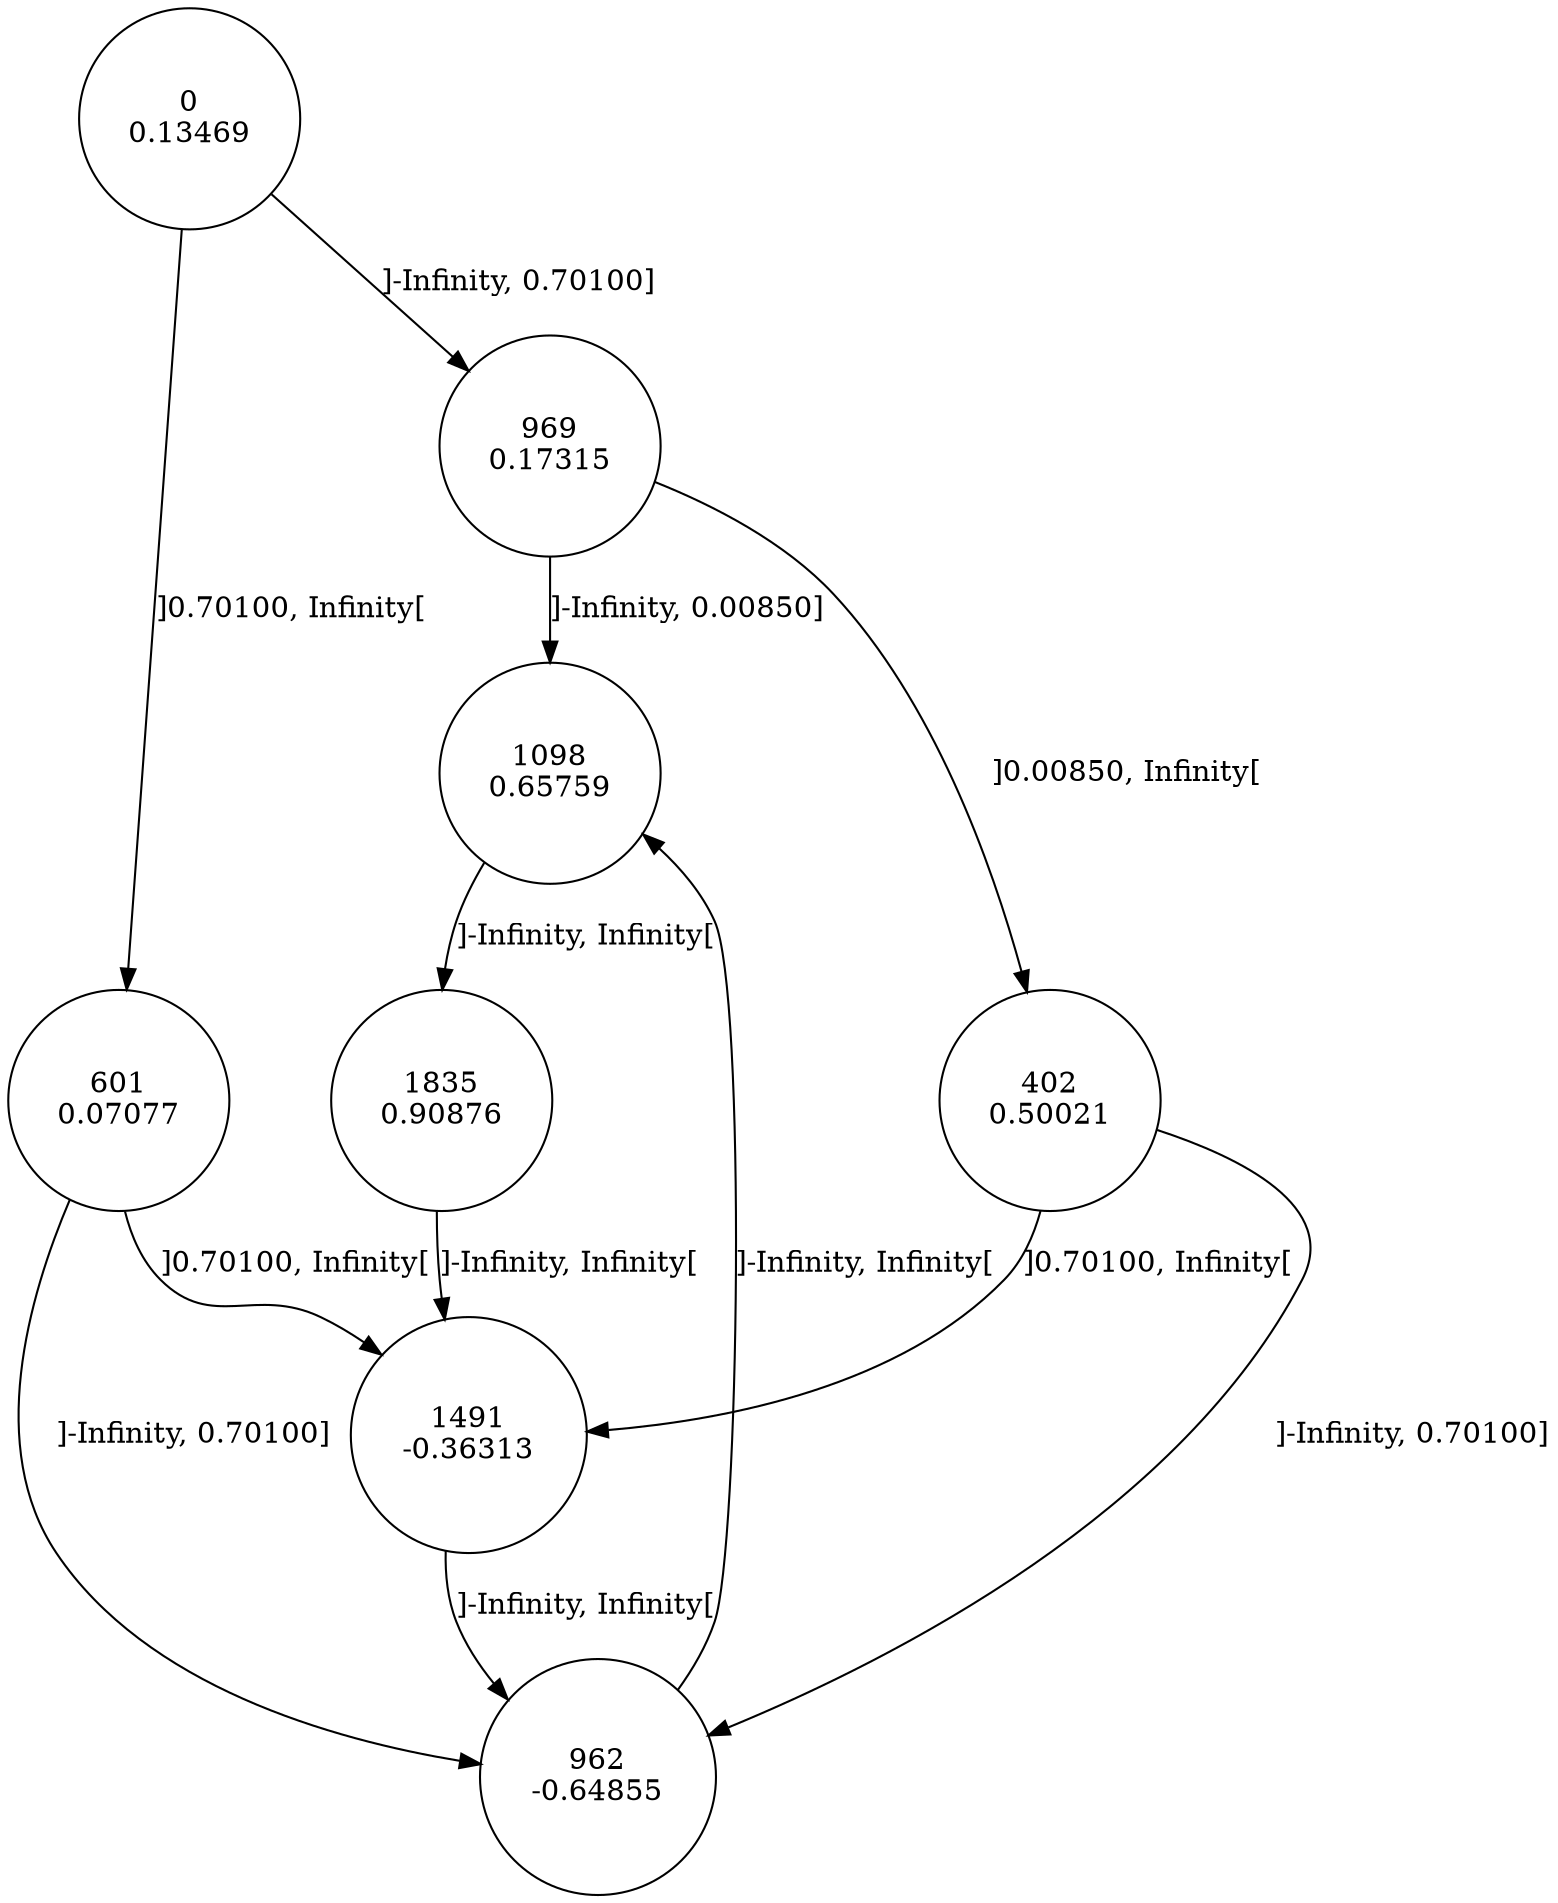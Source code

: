 digraph DFA {
0 [shape=circle, label="0\n0.13469"];
	0 -> 969 [label="]-Infinity, 0.70100]"];
	0 -> 601 [label="]0.70100, Infinity["];
601 [shape=circle, label="601\n0.07077"];
	601 -> 962 [label="]-Infinity, 0.70100]"];
	601 -> 1491 [label="]0.70100, Infinity["];
1491 [shape=circle, label="1491\n-0.36313"];
	1491 -> 962 [label="]-Infinity, Infinity["];
962 [shape=circle, label="962\n-0.64855"];
	962 -> 1098 [label="]-Infinity, Infinity["];
1098 [shape=circle, label="1098\n0.65759"];
	1098 -> 1835 [label="]-Infinity, Infinity["];
1835 [shape=circle, label="1835\n0.90876"];
	1835 -> 1491 [label="]-Infinity, Infinity["];
969 [shape=circle, label="969\n0.17315"];
	969 -> 1098 [label="]-Infinity, 0.00850]"];
	969 -> 402 [label="]0.00850, Infinity["];
402 [shape=circle, label="402\n0.50021"];
	402 -> 962 [label="]-Infinity, 0.70100]"];
	402 -> 1491 [label="]0.70100, Infinity["];
}